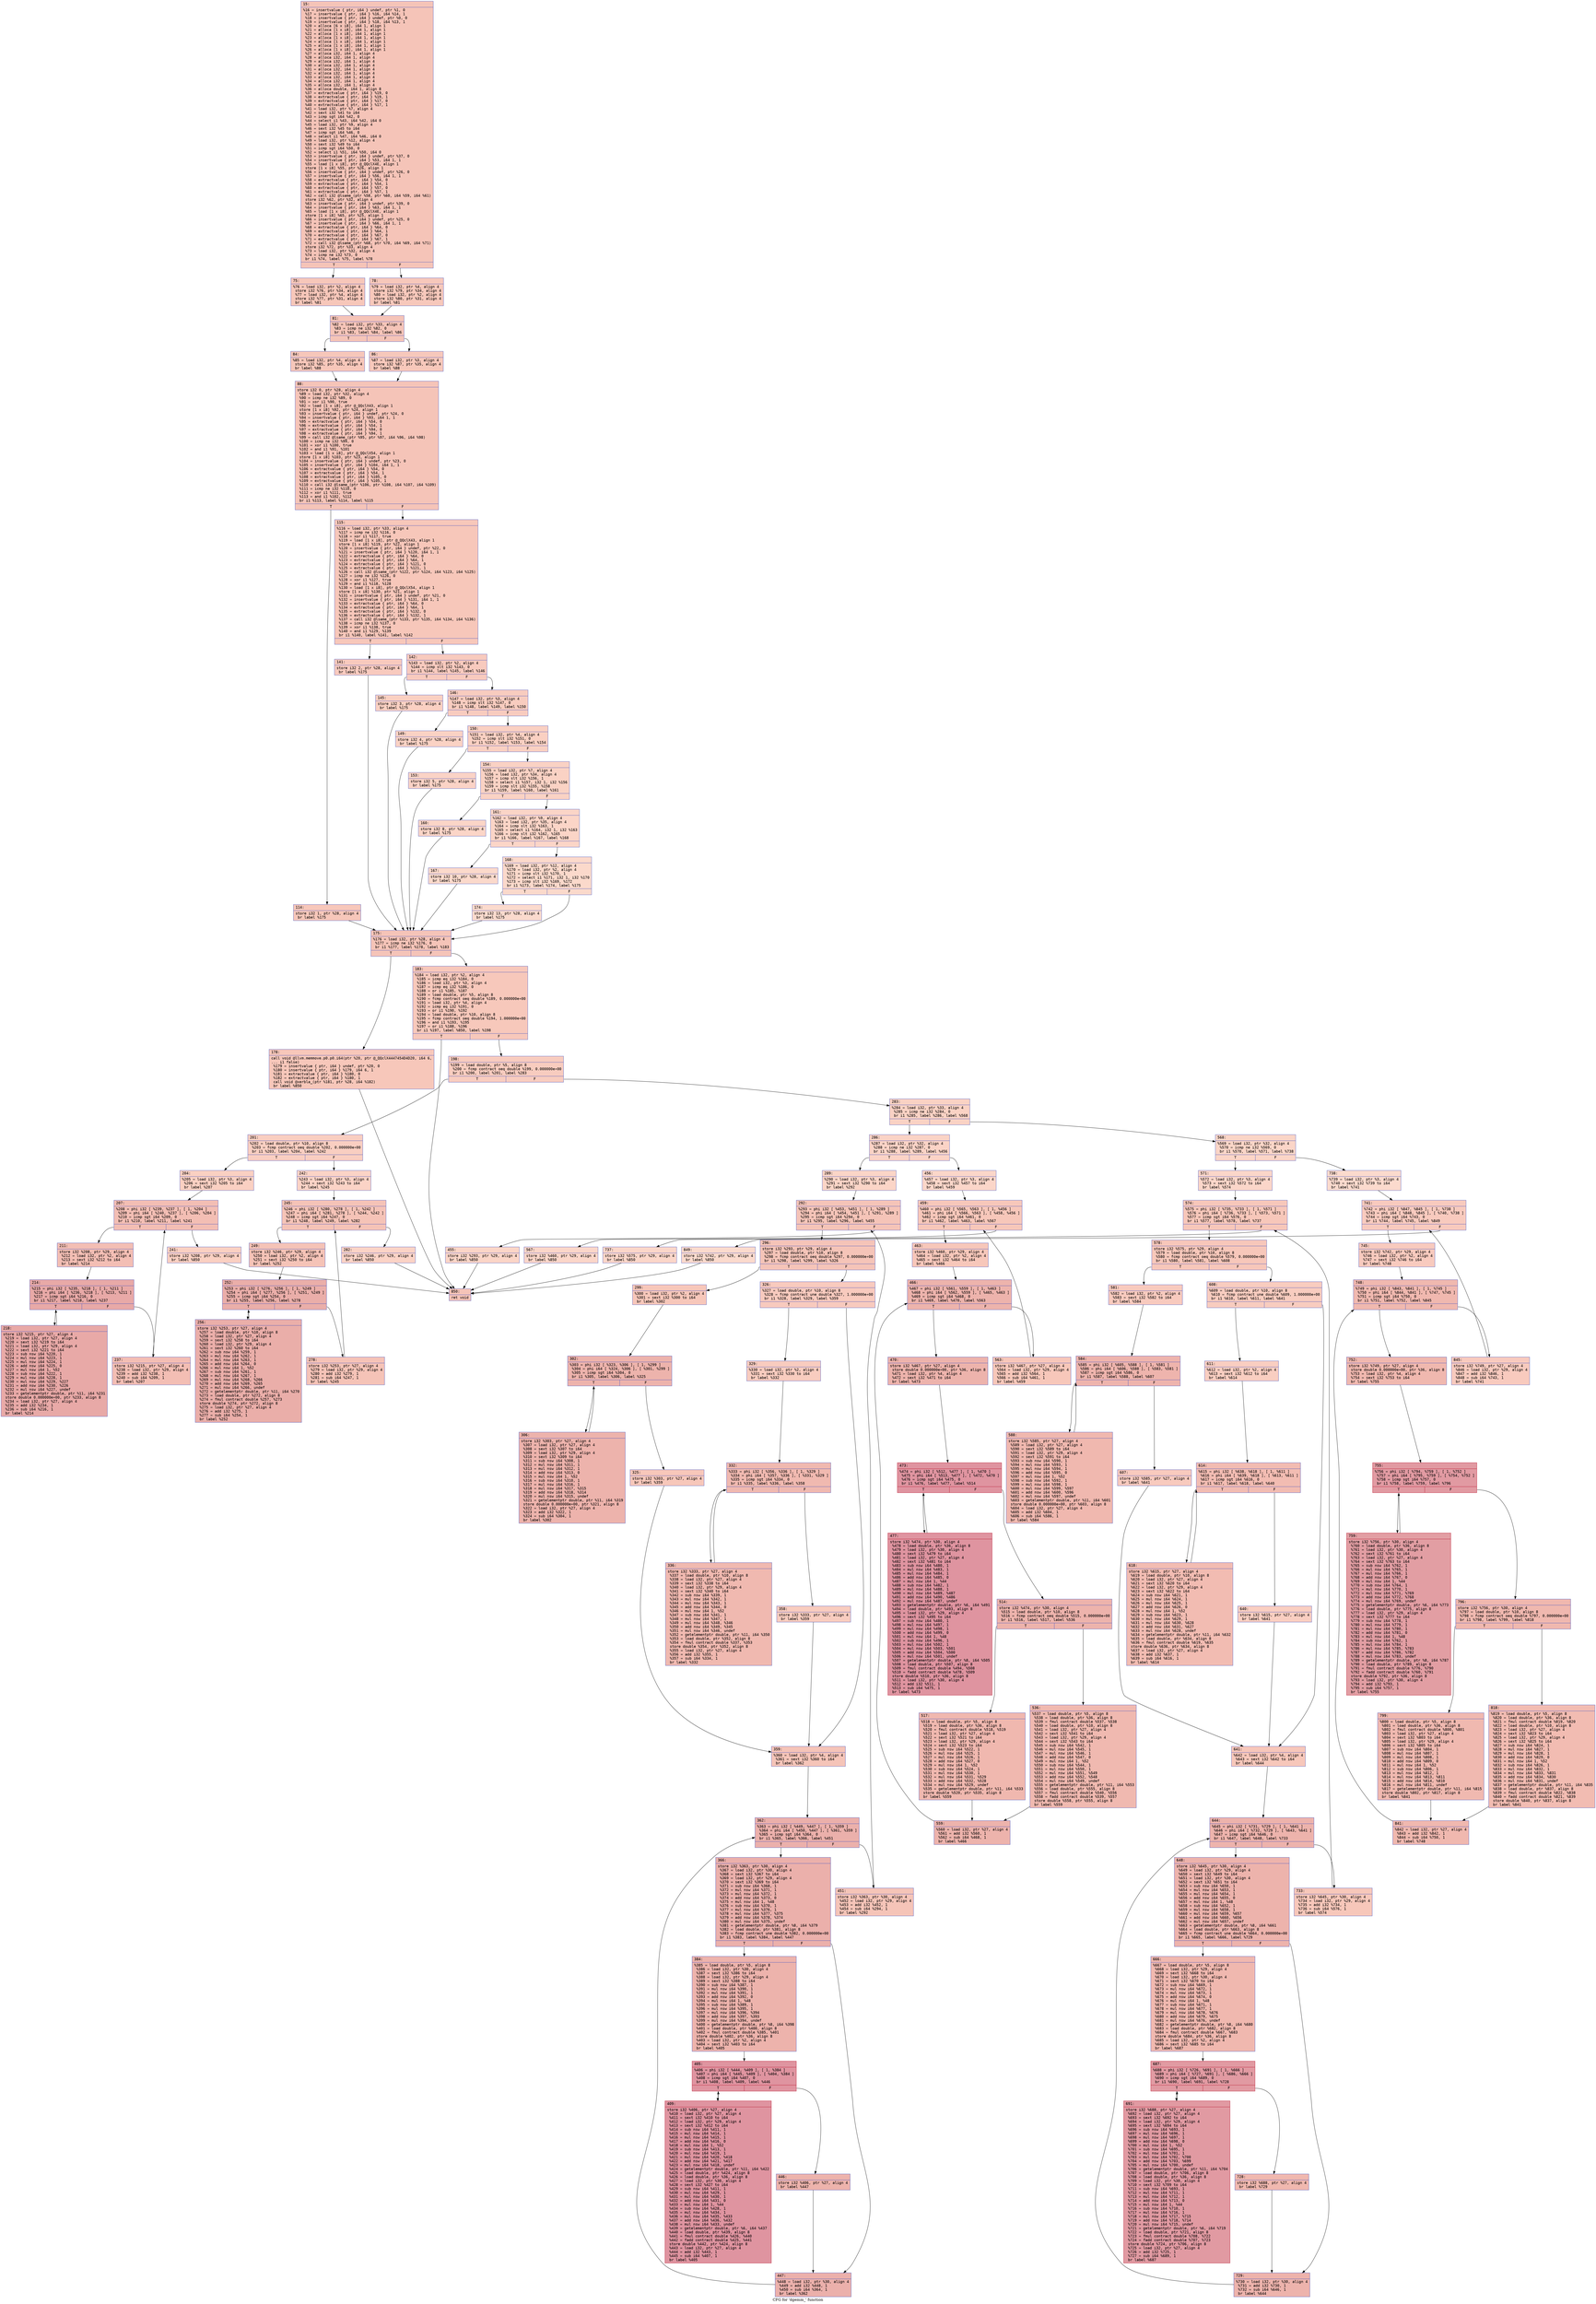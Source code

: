 digraph "CFG for 'dgemm_' function" {
	label="CFG for 'dgemm_' function";

	Node0x55ee10076a90 [shape=record,color="#3d50c3ff", style=filled, fillcolor="#e97a5f70" fontname="Courier",label="{15:\l|  %16 = insertvalue \{ ptr, i64 \} undef, ptr %1, 0\l  %17 = insertvalue \{ ptr, i64 \} %16, i64 %14, 1\l  %18 = insertvalue \{ ptr, i64 \} undef, ptr %0, 0\l  %19 = insertvalue \{ ptr, i64 \} %18, i64 %13, 1\l  %20 = alloca [6 x i8], i64 1, align 1\l  %21 = alloca [1 x i8], i64 1, align 1\l  %22 = alloca [1 x i8], i64 1, align 1\l  %23 = alloca [1 x i8], i64 1, align 1\l  %24 = alloca [1 x i8], i64 1, align 1\l  %25 = alloca [1 x i8], i64 1, align 1\l  %26 = alloca [1 x i8], i64 1, align 1\l  %27 = alloca i32, i64 1, align 4\l  %28 = alloca i32, i64 1, align 4\l  %29 = alloca i32, i64 1, align 4\l  %30 = alloca i32, i64 1, align 4\l  %31 = alloca i32, i64 1, align 4\l  %32 = alloca i32, i64 1, align 4\l  %33 = alloca i32, i64 1, align 4\l  %34 = alloca i32, i64 1, align 4\l  %35 = alloca i32, i64 1, align 4\l  %36 = alloca double, i64 1, align 8\l  %37 = extractvalue \{ ptr, i64 \} %19, 0\l  %38 = extractvalue \{ ptr, i64 \} %19, 1\l  %39 = extractvalue \{ ptr, i64 \} %17, 0\l  %40 = extractvalue \{ ptr, i64 \} %17, 1\l  %41 = load i32, ptr %7, align 4\l  %42 = sext i32 %41 to i64\l  %43 = icmp sgt i64 %42, 0\l  %44 = select i1 %43, i64 %42, i64 0\l  %45 = load i32, ptr %9, align 4\l  %46 = sext i32 %45 to i64\l  %47 = icmp sgt i64 %46, 0\l  %48 = select i1 %47, i64 %46, i64 0\l  %49 = load i32, ptr %12, align 4\l  %50 = sext i32 %49 to i64\l  %51 = icmp sgt i64 %50, 0\l  %52 = select i1 %51, i64 %50, i64 0\l  %53 = insertvalue \{ ptr, i64 \} undef, ptr %37, 0\l  %54 = insertvalue \{ ptr, i64 \} %53, i64 1, 1\l  %55 = load [1 x i8], ptr @_QQclX4E, align 1\l  store [1 x i8] %55, ptr %26, align 1\l  %56 = insertvalue \{ ptr, i64 \} undef, ptr %26, 0\l  %57 = insertvalue \{ ptr, i64 \} %56, i64 1, 1\l  %58 = extractvalue \{ ptr, i64 \} %54, 0\l  %59 = extractvalue \{ ptr, i64 \} %54, 1\l  %60 = extractvalue \{ ptr, i64 \} %57, 0\l  %61 = extractvalue \{ ptr, i64 \} %57, 1\l  %62 = call i32 @lsame_(ptr %58, ptr %60, i64 %59, i64 %61)\l  store i32 %62, ptr %32, align 4\l  %63 = insertvalue \{ ptr, i64 \} undef, ptr %39, 0\l  %64 = insertvalue \{ ptr, i64 \} %63, i64 1, 1\l  %65 = load [1 x i8], ptr @_QQclX4E, align 1\l  store [1 x i8] %65, ptr %25, align 1\l  %66 = insertvalue \{ ptr, i64 \} undef, ptr %25, 0\l  %67 = insertvalue \{ ptr, i64 \} %66, i64 1, 1\l  %68 = extractvalue \{ ptr, i64 \} %64, 0\l  %69 = extractvalue \{ ptr, i64 \} %64, 1\l  %70 = extractvalue \{ ptr, i64 \} %67, 0\l  %71 = extractvalue \{ ptr, i64 \} %67, 1\l  %72 = call i32 @lsame_(ptr %68, ptr %70, i64 %69, i64 %71)\l  store i32 %72, ptr %33, align 4\l  %73 = load i32, ptr %32, align 4\l  %74 = icmp ne i32 %73, 0\l  br i1 %74, label %75, label %78\l|{<s0>T|<s1>F}}"];
	Node0x55ee10076a90:s0 -> Node0x55ee10079710[tooltip="15 -> 75\nProbability 62.50%" ];
	Node0x55ee10076a90:s1 -> Node0x55ee10079760[tooltip="15 -> 78\nProbability 37.50%" ];
	Node0x55ee10079710 [shape=record,color="#3d50c3ff", style=filled, fillcolor="#ec7f6370" fontname="Courier",label="{75:\l|  %76 = load i32, ptr %2, align 4\l  store i32 %76, ptr %34, align 4\l  %77 = load i32, ptr %4, align 4\l  store i32 %77, ptr %31, align 4\l  br label %81\l}"];
	Node0x55ee10079710 -> Node0x55ee10079aa0[tooltip="75 -> 81\nProbability 100.00%" ];
	Node0x55ee10079760 [shape=record,color="#3d50c3ff", style=filled, fillcolor="#ed836670" fontname="Courier",label="{78:\l|  %79 = load i32, ptr %4, align 4\l  store i32 %79, ptr %34, align 4\l  %80 = load i32, ptr %2, align 4\l  store i32 %80, ptr %31, align 4\l  br label %81\l}"];
	Node0x55ee10079760 -> Node0x55ee10079aa0[tooltip="78 -> 81\nProbability 100.00%" ];
	Node0x55ee10079aa0 [shape=record,color="#3d50c3ff", style=filled, fillcolor="#e97a5f70" fontname="Courier",label="{81:\l|  %82 = load i32, ptr %33, align 4\l  %83 = icmp ne i32 %82, 0\l  br i1 %83, label %84, label %86\l|{<s0>T|<s1>F}}"];
	Node0x55ee10079aa0:s0 -> Node0x55ee10079f20[tooltip="81 -> 84\nProbability 62.50%" ];
	Node0x55ee10079aa0:s1 -> Node0x55ee10079f70[tooltip="81 -> 86\nProbability 37.50%" ];
	Node0x55ee10079f20 [shape=record,color="#3d50c3ff", style=filled, fillcolor="#ec7f6370" fontname="Courier",label="{84:\l|  %85 = load i32, ptr %4, align 4\l  store i32 %85, ptr %35, align 4\l  br label %88\l}"];
	Node0x55ee10079f20 -> Node0x55ee1007a190[tooltip="84 -> 88\nProbability 100.00%" ];
	Node0x55ee10079f70 [shape=record,color="#3d50c3ff", style=filled, fillcolor="#ed836670" fontname="Courier",label="{86:\l|  %87 = load i32, ptr %3, align 4\l  store i32 %87, ptr %35, align 4\l  br label %88\l}"];
	Node0x55ee10079f70 -> Node0x55ee1007a190[tooltip="86 -> 88\nProbability 100.00%" ];
	Node0x55ee1007a190 [shape=record,color="#3d50c3ff", style=filled, fillcolor="#e97a5f70" fontname="Courier",label="{88:\l|  store i32 0, ptr %28, align 4\l  %89 = load i32, ptr %32, align 4\l  %90 = icmp ne i32 %89, 0\l  %91 = xor i1 %90, true\l  %92 = load [1 x i8], ptr @_QQclX43, align 1\l  store [1 x i8] %92, ptr %24, align 1\l  %93 = insertvalue \{ ptr, i64 \} undef, ptr %24, 0\l  %94 = insertvalue \{ ptr, i64 \} %93, i64 1, 1\l  %95 = extractvalue \{ ptr, i64 \} %54, 0\l  %96 = extractvalue \{ ptr, i64 \} %54, 1\l  %97 = extractvalue \{ ptr, i64 \} %94, 0\l  %98 = extractvalue \{ ptr, i64 \} %94, 1\l  %99 = call i32 @lsame_(ptr %95, ptr %97, i64 %96, i64 %98)\l  %100 = icmp ne i32 %99, 0\l  %101 = xor i1 %100, true\l  %102 = and i1 %91, %101\l  %103 = load [1 x i8], ptr @_QQclX54, align 1\l  store [1 x i8] %103, ptr %23, align 1\l  %104 = insertvalue \{ ptr, i64 \} undef, ptr %23, 0\l  %105 = insertvalue \{ ptr, i64 \} %104, i64 1, 1\l  %106 = extractvalue \{ ptr, i64 \} %54, 0\l  %107 = extractvalue \{ ptr, i64 \} %54, 1\l  %108 = extractvalue \{ ptr, i64 \} %105, 0\l  %109 = extractvalue \{ ptr, i64 \} %105, 1\l  %110 = call i32 @lsame_(ptr %106, ptr %108, i64 %107, i64 %109)\l  %111 = icmp ne i32 %110, 0\l  %112 = xor i1 %111, true\l  %113 = and i1 %102, %112\l  br i1 %113, label %114, label %115\l|{<s0>T|<s1>F}}"];
	Node0x55ee1007a190:s0 -> Node0x55ee100851c0[tooltip="88 -> 114\nProbability 50.00%" ];
	Node0x55ee1007a190:s1 -> Node0x55ee10085210[tooltip="88 -> 115\nProbability 50.00%" ];
	Node0x55ee100851c0 [shape=record,color="#3d50c3ff", style=filled, fillcolor="#ec7f6370" fontname="Courier",label="{114:\l|  store i32 1, ptr %28, align 4\l  br label %175\l}"];
	Node0x55ee100851c0 -> Node0x55ee100853b0[tooltip="114 -> 175\nProbability 100.00%" ];
	Node0x55ee10085210 [shape=record,color="#3d50c3ff", style=filled, fillcolor="#ec7f6370" fontname="Courier",label="{115:\l|  %116 = load i32, ptr %33, align 4\l  %117 = icmp ne i32 %116, 0\l  %118 = xor i1 %117, true\l  %119 = load [1 x i8], ptr @_QQclX43, align 1\l  store [1 x i8] %119, ptr %22, align 1\l  %120 = insertvalue \{ ptr, i64 \} undef, ptr %22, 0\l  %121 = insertvalue \{ ptr, i64 \} %120, i64 1, 1\l  %122 = extractvalue \{ ptr, i64 \} %64, 0\l  %123 = extractvalue \{ ptr, i64 \} %64, 1\l  %124 = extractvalue \{ ptr, i64 \} %121, 0\l  %125 = extractvalue \{ ptr, i64 \} %121, 1\l  %126 = call i32 @lsame_(ptr %122, ptr %124, i64 %123, i64 %125)\l  %127 = icmp ne i32 %126, 0\l  %128 = xor i1 %127, true\l  %129 = and i1 %118, %128\l  %130 = load [1 x i8], ptr @_QQclX54, align 1\l  store [1 x i8] %130, ptr %21, align 1\l  %131 = insertvalue \{ ptr, i64 \} undef, ptr %21, 0\l  %132 = insertvalue \{ ptr, i64 \} %131, i64 1, 1\l  %133 = extractvalue \{ ptr, i64 \} %64, 0\l  %134 = extractvalue \{ ptr, i64 \} %64, 1\l  %135 = extractvalue \{ ptr, i64 \} %132, 0\l  %136 = extractvalue \{ ptr, i64 \} %132, 1\l  %137 = call i32 @lsame_(ptr %133, ptr %135, i64 %134, i64 %136)\l  %138 = icmp ne i32 %137, 0\l  %139 = xor i1 %138, true\l  %140 = and i1 %129, %139\l  br i1 %140, label %141, label %142\l|{<s0>T|<s1>F}}"];
	Node0x55ee10085210:s0 -> Node0x55ee10086590[tooltip="115 -> 141\nProbability 50.00%" ];
	Node0x55ee10085210:s1 -> Node0x55ee100865e0[tooltip="115 -> 142\nProbability 50.00%" ];
	Node0x55ee10086590 [shape=record,color="#3d50c3ff", style=filled, fillcolor="#ef886b70" fontname="Courier",label="{141:\l|  store i32 2, ptr %28, align 4\l  br label %175\l}"];
	Node0x55ee10086590 -> Node0x55ee100853b0[tooltip="141 -> 175\nProbability 100.00%" ];
	Node0x55ee100865e0 [shape=record,color="#3d50c3ff", style=filled, fillcolor="#ef886b70" fontname="Courier",label="{142:\l|  %143 = load i32, ptr %2, align 4\l  %144 = icmp slt i32 %143, 0\l  br i1 %144, label %145, label %146\l|{<s0>T|<s1>F}}"];
	Node0x55ee100865e0:s0 -> Node0x55ee10086900[tooltip="142 -> 145\nProbability 37.50%" ];
	Node0x55ee100865e0:s1 -> Node0x55ee10086950[tooltip="142 -> 146\nProbability 62.50%" ];
	Node0x55ee10086900 [shape=record,color="#3d50c3ff", style=filled, fillcolor="#f3947570" fontname="Courier",label="{145:\l|  store i32 3, ptr %28, align 4\l  br label %175\l}"];
	Node0x55ee10086900 -> Node0x55ee100853b0[tooltip="145 -> 175\nProbability 100.00%" ];
	Node0x55ee10086950 [shape=record,color="#3d50c3ff", style=filled, fillcolor="#f08b6e70" fontname="Courier",label="{146:\l|  %147 = load i32, ptr %3, align 4\l  %148 = icmp slt i32 %147, 0\l  br i1 %148, label %149, label %150\l|{<s0>T|<s1>F}}"];
	Node0x55ee10086950:s0 -> Node0x55ee10086c70[tooltip="146 -> 149\nProbability 37.50%" ];
	Node0x55ee10086950:s1 -> Node0x55ee10086cc0[tooltip="146 -> 150\nProbability 62.50%" ];
	Node0x55ee10086c70 [shape=record,color="#3d50c3ff", style=filled, fillcolor="#f4987a70" fontname="Courier",label="{149:\l|  store i32 4, ptr %28, align 4\l  br label %175\l}"];
	Node0x55ee10086c70 -> Node0x55ee100853b0[tooltip="149 -> 175\nProbability 100.00%" ];
	Node0x55ee10086cc0 [shape=record,color="#3d50c3ff", style=filled, fillcolor="#f3947570" fontname="Courier",label="{150:\l|  %151 = load i32, ptr %4, align 4\l  %152 = icmp slt i32 %151, 0\l  br i1 %152, label %153, label %154\l|{<s0>T|<s1>F}}"];
	Node0x55ee10086cc0:s0 -> Node0x55ee10086fe0[tooltip="150 -> 153\nProbability 37.50%" ];
	Node0x55ee10086cc0:s1 -> Node0x55ee10087030[tooltip="150 -> 154\nProbability 62.50%" ];
	Node0x55ee10086fe0 [shape=record,color="#3d50c3ff", style=filled, fillcolor="#f59c7d70" fontname="Courier",label="{153:\l|  store i32 5, ptr %28, align 4\l  br label %175\l}"];
	Node0x55ee10086fe0 -> Node0x55ee100853b0[tooltip="153 -> 175\nProbability 100.00%" ];
	Node0x55ee10087030 [shape=record,color="#3d50c3ff", style=filled, fillcolor="#f4987a70" fontname="Courier",label="{154:\l|  %155 = load i32, ptr %7, align 4\l  %156 = load i32, ptr %34, align 4\l  %157 = icmp slt i32 %156, 1\l  %158 = select i1 %157, i32 1, i32 %156\l  %159 = icmp slt i32 %155, %158\l  br i1 %159, label %160, label %161\l|{<s0>T|<s1>F}}"];
	Node0x55ee10087030:s0 -> Node0x55ee10087510[tooltip="154 -> 160\nProbability 50.00%" ];
	Node0x55ee10087030:s1 -> Node0x55ee10087560[tooltip="154 -> 161\nProbability 50.00%" ];
	Node0x55ee10087510 [shape=record,color="#3d50c3ff", style=filled, fillcolor="#f5a08170" fontname="Courier",label="{160:\l|  store i32 8, ptr %28, align 4\l  br label %175\l}"];
	Node0x55ee10087510 -> Node0x55ee100853b0[tooltip="160 -> 175\nProbability 100.00%" ];
	Node0x55ee10087560 [shape=record,color="#3d50c3ff", style=filled, fillcolor="#f5a08170" fontname="Courier",label="{161:\l|  %162 = load i32, ptr %9, align 4\l  %163 = load i32, ptr %35, align 4\l  %164 = icmp slt i32 %163, 1\l  %165 = select i1 %164, i32 1, i32 %163\l  %166 = icmp slt i32 %162, %165\l  br i1 %166, label %167, label %168\l|{<s0>T|<s1>F}}"];
	Node0x55ee10087560:s0 -> Node0x55ee10087a40[tooltip="161 -> 167\nProbability 50.00%" ];
	Node0x55ee10087560:s1 -> Node0x55ee10087a90[tooltip="161 -> 168\nProbability 50.00%" ];
	Node0x55ee10087a40 [shape=record,color="#3d50c3ff", style=filled, fillcolor="#f7a88970" fontname="Courier",label="{167:\l|  store i32 10, ptr %28, align 4\l  br label %175\l}"];
	Node0x55ee10087a40 -> Node0x55ee100853b0[tooltip="167 -> 175\nProbability 100.00%" ];
	Node0x55ee10087a90 [shape=record,color="#3d50c3ff", style=filled, fillcolor="#f7a88970" fontname="Courier",label="{168:\l|  %169 = load i32, ptr %12, align 4\l  %170 = load i32, ptr %2, align 4\l  %171 = icmp slt i32 %170, 1\l  %172 = select i1 %171, i32 1, i32 %170\l  %173 = icmp slt i32 %169, %172\l  br i1 %173, label %174, label %175\l|{<s0>T|<s1>F}}"];
	Node0x55ee10087a90:s0 -> Node0x55ee10087f70[tooltip="168 -> 174\nProbability 50.00%" ];
	Node0x55ee10087a90:s1 -> Node0x55ee100853b0[tooltip="168 -> 175\nProbability 50.00%" ];
	Node0x55ee10087f70 [shape=record,color="#3d50c3ff", style=filled, fillcolor="#f7ac8e70" fontname="Courier",label="{174:\l|  store i32 13, ptr %28, align 4\l  br label %175\l}"];
	Node0x55ee10087f70 -> Node0x55ee100853b0[tooltip="174 -> 175\nProbability 100.00%" ];
	Node0x55ee100853b0 [shape=record,color="#3d50c3ff", style=filled, fillcolor="#e97a5f70" fontname="Courier",label="{175:\l|  %176 = load i32, ptr %28, align 4\l  %177 = icmp ne i32 %176, 0\l  br i1 %177, label %178, label %183\l|{<s0>T|<s1>F}}"];
	Node0x55ee100853b0:s0 -> Node0x55ee10088290[tooltip="175 -> 178\nProbability 62.50%" ];
	Node0x55ee100853b0:s1 -> Node0x55ee100882e0[tooltip="175 -> 183\nProbability 37.50%" ];
	Node0x55ee10088290 [shape=record,color="#3d50c3ff", style=filled, fillcolor="#ec7f6370" fontname="Courier",label="{178:\l|  call void @llvm.memmove.p0.p0.i64(ptr %20, ptr @_QQclX4447454D4D20, i64 6,\l... i1 false)\l  %179 = insertvalue \{ ptr, i64 \} undef, ptr %20, 0\l  %180 = insertvalue \{ ptr, i64 \} %179, i64 6, 1\l  %181 = extractvalue \{ ptr, i64 \} %180, 0\l  %182 = extractvalue \{ ptr, i64 \} %180, 1\l  call void @xerbla_(ptr %181, ptr %28, i64 %182)\l  br label %850\l}"];
	Node0x55ee10088290 -> Node0x55ee100888e0[tooltip="178 -> 850\nProbability 100.00%" ];
	Node0x55ee100882e0 [shape=record,color="#3d50c3ff", style=filled, fillcolor="#ed836670" fontname="Courier",label="{183:\l|  %184 = load i32, ptr %2, align 4\l  %185 = icmp eq i32 %184, 0\l  %186 = load i32, ptr %3, align 4\l  %187 = icmp eq i32 %186, 0\l  %188 = or i1 %185, %187\l  %189 = load double, ptr %5, align 8\l  %190 = fcmp contract oeq double %189, 0.000000e+00\l  %191 = load i32, ptr %4, align 4\l  %192 = icmp eq i32 %191, 0\l  %193 = or i1 %190, %192\l  %194 = load double, ptr %10, align 8\l  %195 = fcmp contract oeq double %194, 1.000000e+00\l  %196 = and i1 %193, %195\l  %197 = or i1 %188, %196\l  br i1 %197, label %850, label %198\l|{<s0>T|<s1>F}}"];
	Node0x55ee100882e0:s0 -> Node0x55ee100888e0[tooltip="183 -> 850\nProbability 50.00%" ];
	Node0x55ee100882e0:s1 -> Node0x55ee100840a0[tooltip="183 -> 198\nProbability 50.00%" ];
	Node0x55ee100840a0 [shape=record,color="#3d50c3ff", style=filled, fillcolor="#f08b6e70" fontname="Courier",label="{198:\l|  %199 = load double, ptr %5, align 8\l  %200 = fcmp contract oeq double %199, 0.000000e+00\l  br i1 %200, label %201, label %283\l|{<s0>T|<s1>F}}"];
	Node0x55ee100840a0:s0 -> Node0x55ee100842b0[tooltip="198 -> 201\nProbability 62.50%" ];
	Node0x55ee100840a0:s1 -> Node0x55ee10084300[tooltip="198 -> 283\nProbability 37.50%" ];
	Node0x55ee100842b0 [shape=record,color="#3d50c3ff", style=filled, fillcolor="#f2907270" fontname="Courier",label="{201:\l|  %202 = load double, ptr %10, align 8\l  %203 = fcmp contract oeq double %202, 0.000000e+00\l  br i1 %203, label %204, label %242\l|{<s0>T|<s1>F}}"];
	Node0x55ee100842b0:s0 -> Node0x55ee10084510[tooltip="201 -> 204\nProbability 62.50%" ];
	Node0x55ee100842b0:s1 -> Node0x55ee10084560[tooltip="201 -> 242\nProbability 37.50%" ];
	Node0x55ee10084510 [shape=record,color="#3d50c3ff", style=filled, fillcolor="#f3947570" fontname="Courier",label="{204:\l|  %205 = load i32, ptr %3, align 4\l  %206 = sext i32 %205 to i64\l  br label %207\l}"];
	Node0x55ee10084510 -> Node0x55ee10084750[tooltip="204 -> 207\nProbability 100.00%" ];
	Node0x55ee10084750 [shape=record,color="#3d50c3ff", style=filled, fillcolor="#e36c5570" fontname="Courier",label="{207:\l|  %208 = phi i32 [ %239, %237 ], [ 1, %204 ]\l  %209 = phi i64 [ %240, %237 ], [ %206, %204 ]\l  %210 = icmp sgt i64 %209, 0\l  br i1 %210, label %211, label %241\l|{<s0>T|<s1>F}}"];
	Node0x55ee10084750:s0 -> Node0x55ee10084a70[tooltip="207 -> 211\nProbability 96.88%" ];
	Node0x55ee10084750:s1 -> Node0x55ee10084ac0[tooltip="207 -> 241\nProbability 3.12%" ];
	Node0x55ee10084a70 [shape=record,color="#3d50c3ff", style=filled, fillcolor="#e36c5570" fontname="Courier",label="{211:\l|  store i32 %208, ptr %29, align 4\l  %212 = load i32, ptr %2, align 4\l  %213 = sext i32 %212 to i64\l  br label %214\l}"];
	Node0x55ee10084a70 -> Node0x55ee1008adf0[tooltip="211 -> 214\nProbability 100.00%" ];
	Node0x55ee1008adf0 [shape=record,color="#3d50c3ff", style=filled, fillcolor="#ca3b3770" fontname="Courier",label="{214:\l|  %215 = phi i32 [ %235, %218 ], [ 1, %211 ]\l  %216 = phi i64 [ %236, %218 ], [ %213, %211 ]\l  %217 = icmp sgt i64 %216, 0\l  br i1 %217, label %218, label %237\l|{<s0>T|<s1>F}}"];
	Node0x55ee1008adf0:s0 -> Node0x55ee1008aeb0[tooltip="214 -> 218\nProbability 96.88%" ];
	Node0x55ee1008adf0:s1 -> Node0x55ee10084810[tooltip="214 -> 237\nProbability 3.12%" ];
	Node0x55ee1008aeb0 [shape=record,color="#3d50c3ff", style=filled, fillcolor="#ca3b3770" fontname="Courier",label="{218:\l|  store i32 %215, ptr %27, align 4\l  %219 = load i32, ptr %27, align 4\l  %220 = sext i32 %219 to i64\l  %221 = load i32, ptr %29, align 4\l  %222 = sext i32 %221 to i64\l  %223 = sub nsw i64 %220, 1\l  %224 = mul nsw i64 %223, 1\l  %225 = mul nsw i64 %224, 1\l  %226 = add nsw i64 %225, 0\l  %227 = mul nsw i64 1, %52\l  %228 = sub nsw i64 %222, 1\l  %229 = mul nsw i64 %228, 1\l  %230 = mul nsw i64 %229, %227\l  %231 = add nsw i64 %230, %226\l  %232 = mul nsw i64 %227, undef\l  %233 = getelementptr double, ptr %11, i64 %231\l  store double 0.000000e+00, ptr %233, align 8\l  %234 = load i32, ptr %27, align 4\l  %235 = add i32 %234, 1\l  %236 = sub i64 %216, 1\l  br label %214\l}"];
	Node0x55ee1008aeb0 -> Node0x55ee1008adf0[tooltip="218 -> 214\nProbability 100.00%" ];
	Node0x55ee10084810 [shape=record,color="#3d50c3ff", style=filled, fillcolor="#e36c5570" fontname="Courier",label="{237:\l|  store i32 %215, ptr %27, align 4\l  %238 = load i32, ptr %29, align 4\l  %239 = add i32 %238, 1\l  %240 = sub i64 %209, 1\l  br label %207\l}"];
	Node0x55ee10084810 -> Node0x55ee10084750[tooltip="237 -> 207\nProbability 100.00%" ];
	Node0x55ee10084ac0 [shape=record,color="#3d50c3ff", style=filled, fillcolor="#f3947570" fontname="Courier",label="{241:\l|  store i32 %208, ptr %29, align 4\l  br label %850\l}"];
	Node0x55ee10084ac0 -> Node0x55ee100888e0[tooltip="241 -> 850\nProbability 100.00%" ];
	Node0x55ee10084560 [shape=record,color="#3d50c3ff", style=filled, fillcolor="#f59c7d70" fontname="Courier",label="{242:\l|  %243 = load i32, ptr %3, align 4\l  %244 = sext i32 %243 to i64\l  br label %245\l}"];
	Node0x55ee10084560 -> Node0x55ee1008c1e0[tooltip="242 -> 245\nProbability 100.00%" ];
	Node0x55ee1008c1e0 [shape=record,color="#3d50c3ff", style=filled, fillcolor="#e8765c70" fontname="Courier",label="{245:\l|  %246 = phi i32 [ %280, %278 ], [ 1, %242 ]\l  %247 = phi i64 [ %281, %278 ], [ %244, %242 ]\l  %248 = icmp sgt i64 %247, 0\l  br i1 %248, label %249, label %282\l|{<s0>T|<s1>F}}"];
	Node0x55ee1008c1e0:s0 -> Node0x55ee1008c500[tooltip="245 -> 249\nProbability 96.88%" ];
	Node0x55ee1008c1e0:s1 -> Node0x55ee1008c550[tooltip="245 -> 282\nProbability 3.12%" ];
	Node0x55ee1008c500 [shape=record,color="#3d50c3ff", style=filled, fillcolor="#e8765c70" fontname="Courier",label="{249:\l|  store i32 %246, ptr %29, align 4\l  %250 = load i32, ptr %2, align 4\l  %251 = sext i32 %250 to i64\l  br label %252\l}"];
	Node0x55ee1008c500 -> Node0x55ee1008c7e0[tooltip="249 -> 252\nProbability 100.00%" ];
	Node0x55ee1008c7e0 [shape=record,color="#3d50c3ff", style=filled, fillcolor="#d0473d70" fontname="Courier",label="{252:\l|  %253 = phi i32 [ %276, %256 ], [ 1, %249 ]\l  %254 = phi i64 [ %277, %256 ], [ %251, %249 ]\l  %255 = icmp sgt i64 %254, 0\l  br i1 %255, label %256, label %278\l|{<s0>T|<s1>F}}"];
	Node0x55ee1008c7e0:s0 -> Node0x55ee1008c8a0[tooltip="252 -> 256\nProbability 96.88%" ];
	Node0x55ee1008c7e0:s1 -> Node0x55ee1008c2a0[tooltip="252 -> 278\nProbability 3.12%" ];
	Node0x55ee1008c8a0 [shape=record,color="#3d50c3ff", style=filled, fillcolor="#d0473d70" fontname="Courier",label="{256:\l|  store i32 %253, ptr %27, align 4\l  %257 = load double, ptr %10, align 8\l  %258 = load i32, ptr %27, align 4\l  %259 = sext i32 %258 to i64\l  %260 = load i32, ptr %29, align 4\l  %261 = sext i32 %260 to i64\l  %262 = sub nsw i64 %259, 1\l  %263 = mul nsw i64 %262, 1\l  %264 = mul nsw i64 %263, 1\l  %265 = add nsw i64 %264, 0\l  %266 = mul nsw i64 1, %52\l  %267 = sub nsw i64 %261, 1\l  %268 = mul nsw i64 %267, 1\l  %269 = mul nsw i64 %268, %266\l  %270 = add nsw i64 %269, %265\l  %271 = mul nsw i64 %266, undef\l  %272 = getelementptr double, ptr %11, i64 %270\l  %273 = load double, ptr %272, align 8\l  %274 = fmul contract double %257, %273\l  store double %274, ptr %272, align 8\l  %275 = load i32, ptr %27, align 4\l  %276 = add i32 %275, 1\l  %277 = sub i64 %254, 1\l  br label %252\l}"];
	Node0x55ee1008c8a0 -> Node0x55ee1008c7e0[tooltip="256 -> 252\nProbability 100.00%" ];
	Node0x55ee1008c2a0 [shape=record,color="#3d50c3ff", style=filled, fillcolor="#e8765c70" fontname="Courier",label="{278:\l|  store i32 %253, ptr %27, align 4\l  %279 = load i32, ptr %29, align 4\l  %280 = add i32 %279, 1\l  %281 = sub i64 %247, 1\l  br label %245\l}"];
	Node0x55ee1008c2a0 -> Node0x55ee1008c1e0[tooltip="278 -> 245\nProbability 100.00%" ];
	Node0x55ee1008c550 [shape=record,color="#3d50c3ff", style=filled, fillcolor="#f59c7d70" fontname="Courier",label="{282:\l|  store i32 %246, ptr %29, align 4\l  br label %850\l}"];
	Node0x55ee1008c550 -> Node0x55ee100888e0[tooltip="282 -> 850\nProbability 100.00%" ];
	Node0x55ee10084300 [shape=record,color="#3d50c3ff", style=filled, fillcolor="#f4987a70" fontname="Courier",label="{283:\l|  %284 = load i32, ptr %33, align 4\l  %285 = icmp ne i32 %284, 0\l  br i1 %285, label %286, label %568\l|{<s0>T|<s1>F}}"];
	Node0x55ee10084300:s0 -> Node0x55ee1008dd80[tooltip="283 -> 286\nProbability 62.50%" ];
	Node0x55ee10084300:s1 -> Node0x55ee1008ddd0[tooltip="283 -> 568\nProbability 37.50%" ];
	Node0x55ee1008dd80 [shape=record,color="#3d50c3ff", style=filled, fillcolor="#f59c7d70" fontname="Courier",label="{286:\l|  %287 = load i32, ptr %32, align 4\l  %288 = icmp ne i32 %287, 0\l  br i1 %288, label %289, label %456\l|{<s0>T|<s1>F}}"];
	Node0x55ee1008dd80:s0 -> Node0x55ee1008dfe0[tooltip="286 -> 289\nProbability 62.50%" ];
	Node0x55ee1008dd80:s1 -> Node0x55ee1008e030[tooltip="286 -> 456\nProbability 37.50%" ];
	Node0x55ee1008dfe0 [shape=record,color="#3d50c3ff", style=filled, fillcolor="#f5a08170" fontname="Courier",label="{289:\l|  %290 = load i32, ptr %3, align 4\l  %291 = sext i32 %290 to i64\l  br label %292\l}"];
	Node0x55ee1008dfe0 -> Node0x55ee1008e220[tooltip="289 -> 292\nProbability 100.00%" ];
	Node0x55ee1008e220 [shape=record,color="#3d50c3ff", style=filled, fillcolor="#e97a5f70" fontname="Courier",label="{292:\l|  %293 = phi i32 [ %453, %451 ], [ 1, %289 ]\l  %294 = phi i64 [ %454, %451 ], [ %291, %289 ]\l  %295 = icmp sgt i64 %294, 0\l  br i1 %295, label %296, label %455\l|{<s0>T|<s1>F}}"];
	Node0x55ee1008e220:s0 -> Node0x55ee1008e540[tooltip="292 -> 296\nProbability 96.88%" ];
	Node0x55ee1008e220:s1 -> Node0x55ee1008e590[tooltip="292 -> 455\nProbability 3.12%" ];
	Node0x55ee1008e540 [shape=record,color="#3d50c3ff", style=filled, fillcolor="#e97a5f70" fontname="Courier",label="{296:\l|  store i32 %293, ptr %29, align 4\l  %297 = load double, ptr %10, align 8\l  %298 = fcmp contract oeq double %297, 0.000000e+00\l  br i1 %298, label %299, label %326\l|{<s0>T|<s1>F}}"];
	Node0x55ee1008e540:s0 -> Node0x55ee1008e840[tooltip="296 -> 299\nProbability 62.50%" ];
	Node0x55ee1008e540:s1 -> Node0x55ee1008e890[tooltip="296 -> 326\nProbability 37.50%" ];
	Node0x55ee1008e840 [shape=record,color="#3d50c3ff", style=filled, fillcolor="#ec7f6370" fontname="Courier",label="{299:\l|  %300 = load i32, ptr %2, align 4\l  %301 = sext i32 %300 to i64\l  br label %302\l}"];
	Node0x55ee1008e840 -> Node0x55ee1008ea80[tooltip="299 -> 302\nProbability 100.00%" ];
	Node0x55ee1008ea80 [shape=record,color="#3d50c3ff", style=filled, fillcolor="#d6524470" fontname="Courier",label="{302:\l|  %303 = phi i32 [ %323, %306 ], [ 1, %299 ]\l  %304 = phi i64 [ %324, %306 ], [ %301, %299 ]\l  %305 = icmp sgt i64 %304, 0\l  br i1 %305, label %306, label %325\l|{<s0>T|<s1>F}}"];
	Node0x55ee1008ea80:s0 -> Node0x55ee1008eb40[tooltip="302 -> 306\nProbability 96.88%" ];
	Node0x55ee1008ea80:s1 -> Node0x55ee1008eda0[tooltip="302 -> 325\nProbability 3.12%" ];
	Node0x55ee1008eb40 [shape=record,color="#3d50c3ff", style=filled, fillcolor="#d6524470" fontname="Courier",label="{306:\l|  store i32 %303, ptr %27, align 4\l  %307 = load i32, ptr %27, align 4\l  %308 = sext i32 %307 to i64\l  %309 = load i32, ptr %29, align 4\l  %310 = sext i32 %309 to i64\l  %311 = sub nsw i64 %308, 1\l  %312 = mul nsw i64 %311, 1\l  %313 = mul nsw i64 %312, 1\l  %314 = add nsw i64 %313, 0\l  %315 = mul nsw i64 1, %52\l  %316 = sub nsw i64 %310, 1\l  %317 = mul nsw i64 %316, 1\l  %318 = mul nsw i64 %317, %315\l  %319 = add nsw i64 %318, %314\l  %320 = mul nsw i64 %315, undef\l  %321 = getelementptr double, ptr %11, i64 %319\l  store double 0.000000e+00, ptr %321, align 8\l  %322 = load i32, ptr %27, align 4\l  %323 = add i32 %322, 1\l  %324 = sub i64 %304, 1\l  br label %302\l}"];
	Node0x55ee1008eb40 -> Node0x55ee1008ea80[tooltip="306 -> 302\nProbability 100.00%" ];
	Node0x55ee1008eda0 [shape=record,color="#3d50c3ff", style=filled, fillcolor="#ec7f6370" fontname="Courier",label="{325:\l|  store i32 %303, ptr %27, align 4\l  br label %359\l}"];
	Node0x55ee1008eda0 -> Node0x55ee1008fab0[tooltip="325 -> 359\nProbability 100.00%" ];
	Node0x55ee1008e890 [shape=record,color="#3d50c3ff", style=filled, fillcolor="#ef886b70" fontname="Courier",label="{326:\l|  %327 = load double, ptr %10, align 8\l  %328 = fcmp contract une double %327, 1.000000e+00\l  br i1 %328, label %329, label %359\l|{<s0>T|<s1>F}}"];
	Node0x55ee1008e890:s0 -> Node0x55ee1008fc80[tooltip="326 -> 329\nProbability 62.50%" ];
	Node0x55ee1008e890:s1 -> Node0x55ee1008fab0[tooltip="326 -> 359\nProbability 37.50%" ];
	Node0x55ee1008fc80 [shape=record,color="#3d50c3ff", style=filled, fillcolor="#f08b6e70" fontname="Courier",label="{329:\l|  %330 = load i32, ptr %2, align 4\l  %331 = sext i32 %330 to i64\l  br label %332\l}"];
	Node0x55ee1008fc80 -> Node0x55ee1008fe70[tooltip="329 -> 332\nProbability 100.00%" ];
	Node0x55ee1008fe70 [shape=record,color="#3d50c3ff", style=filled, fillcolor="#de614d70" fontname="Courier",label="{332:\l|  %333 = phi i32 [ %356, %336 ], [ 1, %329 ]\l  %334 = phi i64 [ %357, %336 ], [ %331, %329 ]\l  %335 = icmp sgt i64 %334, 0\l  br i1 %335, label %336, label %358\l|{<s0>T|<s1>F}}"];
	Node0x55ee1008fe70:s0 -> Node0x55ee1008ff30[tooltip="332 -> 336\nProbability 96.88%" ];
	Node0x55ee1008fe70:s1 -> Node0x55ee10090190[tooltip="332 -> 358\nProbability 3.12%" ];
	Node0x55ee1008ff30 [shape=record,color="#3d50c3ff", style=filled, fillcolor="#de614d70" fontname="Courier",label="{336:\l|  store i32 %333, ptr %27, align 4\l  %337 = load double, ptr %10, align 8\l  %338 = load i32, ptr %27, align 4\l  %339 = sext i32 %338 to i64\l  %340 = load i32, ptr %29, align 4\l  %341 = sext i32 %340 to i64\l  %342 = sub nsw i64 %339, 1\l  %343 = mul nsw i64 %342, 1\l  %344 = mul nsw i64 %343, 1\l  %345 = add nsw i64 %344, 0\l  %346 = mul nsw i64 1, %52\l  %347 = sub nsw i64 %341, 1\l  %348 = mul nsw i64 %347, 1\l  %349 = mul nsw i64 %348, %346\l  %350 = add nsw i64 %349, %345\l  %351 = mul nsw i64 %346, undef\l  %352 = getelementptr double, ptr %11, i64 %350\l  %353 = load double, ptr %352, align 8\l  %354 = fmul contract double %337, %353\l  store double %354, ptr %352, align 8\l  %355 = load i32, ptr %27, align 4\l  %356 = add i32 %355, 1\l  %357 = sub i64 %334, 1\l  br label %332\l}"];
	Node0x55ee1008ff30 -> Node0x55ee1008fe70[tooltip="336 -> 332\nProbability 100.00%" ];
	Node0x55ee10090190 [shape=record,color="#3d50c3ff", style=filled, fillcolor="#f08b6e70" fontname="Courier",label="{358:\l|  store i32 %333, ptr %27, align 4\l  br label %359\l}"];
	Node0x55ee10090190 -> Node0x55ee1008fab0[tooltip="358 -> 359\nProbability 100.00%" ];
	Node0x55ee1008fab0 [shape=record,color="#3d50c3ff", style=filled, fillcolor="#e97a5f70" fontname="Courier",label="{359:\l|  %360 = load i32, ptr %4, align 4\l  %361 = sext i32 %360 to i64\l  br label %362\l}"];
	Node0x55ee1008fab0 -> Node0x55ee10091190[tooltip="359 -> 362\nProbability 100.00%" ];
	Node0x55ee10091190 [shape=record,color="#3d50c3ff", style=filled, fillcolor="#d24b4070" fontname="Courier",label="{362:\l|  %363 = phi i32 [ %449, %447 ], [ 1, %359 ]\l  %364 = phi i64 [ %450, %447 ], [ %361, %359 ]\l  %365 = icmp sgt i64 %364, 0\l  br i1 %365, label %366, label %451\l|{<s0>T|<s1>F}}"];
	Node0x55ee10091190:s0 -> Node0x55ee100914b0[tooltip="362 -> 366\nProbability 96.88%" ];
	Node0x55ee10091190:s1 -> Node0x55ee1008e2e0[tooltip="362 -> 451\nProbability 3.12%" ];
	Node0x55ee100914b0 [shape=record,color="#3d50c3ff", style=filled, fillcolor="#d24b4070" fontname="Courier",label="{366:\l|  store i32 %363, ptr %30, align 4\l  %367 = load i32, ptr %30, align 4\l  %368 = sext i32 %367 to i64\l  %369 = load i32, ptr %29, align 4\l  %370 = sext i32 %369 to i64\l  %371 = sub nsw i64 %368, 1\l  %372 = mul nsw i64 %371, 1\l  %373 = mul nsw i64 %372, 1\l  %374 = add nsw i64 %373, 0\l  %375 = mul nsw i64 1, %48\l  %376 = sub nsw i64 %370, 1\l  %377 = mul nsw i64 %376, 1\l  %378 = mul nsw i64 %377, %375\l  %379 = add nsw i64 %378, %374\l  %380 = mul nsw i64 %375, undef\l  %381 = getelementptr double, ptr %8, i64 %379\l  %382 = load double, ptr %381, align 8\l  %383 = fcmp contract une double %382, 0.000000e+00\l  br i1 %383, label %384, label %447\l|{<s0>T|<s1>F}}"];
	Node0x55ee100914b0:s0 -> Node0x55ee10088de0[tooltip="366 -> 384\nProbability 62.50%" ];
	Node0x55ee100914b0:s1 -> Node0x55ee10091250[tooltip="366 -> 447\nProbability 37.50%" ];
	Node0x55ee10088de0 [shape=record,color="#3d50c3ff", style=filled, fillcolor="#d6524470" fontname="Courier",label="{384:\l|  %385 = load double, ptr %5, align 8\l  %386 = load i32, ptr %30, align 4\l  %387 = sext i32 %386 to i64\l  %388 = load i32, ptr %29, align 4\l  %389 = sext i32 %388 to i64\l  %390 = sub nsw i64 %387, 1\l  %391 = mul nsw i64 %390, 1\l  %392 = mul nsw i64 %391, 1\l  %393 = add nsw i64 %392, 0\l  %394 = mul nsw i64 1, %48\l  %395 = sub nsw i64 %389, 1\l  %396 = mul nsw i64 %395, 1\l  %397 = mul nsw i64 %396, %394\l  %398 = add nsw i64 %397, %393\l  %399 = mul nsw i64 %394, undef\l  %400 = getelementptr double, ptr %8, i64 %398\l  %401 = load double, ptr %400, align 8\l  %402 = fmul contract double %385, %401\l  store double %402, ptr %36, align 8\l  %403 = load i32, ptr %2, align 4\l  %404 = sext i32 %403 to i64\l  br label %405\l}"];
	Node0x55ee10088de0 -> Node0x55ee10089a20[tooltip="384 -> 405\nProbability 100.00%" ];
	Node0x55ee10089a20 [shape=record,color="#b70d28ff", style=filled, fillcolor="#b70d2870" fontname="Courier",label="{405:\l|  %406 = phi i32 [ %444, %409 ], [ 1, %384 ]\l  %407 = phi i64 [ %445, %409 ], [ %404, %384 ]\l  %408 = icmp sgt i64 %407, 0\l  br i1 %408, label %409, label %446\l|{<s0>T|<s1>F}}"];
	Node0x55ee10089a20:s0 -> Node0x55ee10089b10[tooltip="405 -> 409\nProbability 96.88%" ];
	Node0x55ee10089a20:s1 -> Node0x55ee10089da0[tooltip="405 -> 446\nProbability 3.12%" ];
	Node0x55ee10089b10 [shape=record,color="#b70d28ff", style=filled, fillcolor="#b70d2870" fontname="Courier",label="{409:\l|  store i32 %406, ptr %27, align 4\l  %410 = load i32, ptr %27, align 4\l  %411 = sext i32 %410 to i64\l  %412 = load i32, ptr %29, align 4\l  %413 = sext i32 %412 to i64\l  %414 = sub nsw i64 %411, 1\l  %415 = mul nsw i64 %414, 1\l  %416 = mul nsw i64 %415, 1\l  %417 = add nsw i64 %416, 0\l  %418 = mul nsw i64 1, %52\l  %419 = sub nsw i64 %413, 1\l  %420 = mul nsw i64 %419, 1\l  %421 = mul nsw i64 %420, %418\l  %422 = add nsw i64 %421, %417\l  %423 = mul nsw i64 %418, undef\l  %424 = getelementptr double, ptr %11, i64 %422\l  %425 = load double, ptr %424, align 8\l  %426 = load double, ptr %36, align 8\l  %427 = load i32, ptr %30, align 4\l  %428 = sext i32 %427 to i64\l  %429 = sub nsw i64 %411, 1\l  %430 = mul nsw i64 %429, 1\l  %431 = mul nsw i64 %430, 1\l  %432 = add nsw i64 %431, 0\l  %433 = mul nsw i64 1, %44\l  %434 = sub nsw i64 %428, 1\l  %435 = mul nsw i64 %434, 1\l  %436 = mul nsw i64 %435, %433\l  %437 = add nsw i64 %436, %432\l  %438 = mul nsw i64 %433, undef\l  %439 = getelementptr double, ptr %6, i64 %437\l  %440 = load double, ptr %439, align 8\l  %441 = fmul contract double %426, %440\l  %442 = fadd contract double %425, %441\l  store double %442, ptr %424, align 8\l  %443 = load i32, ptr %27, align 4\l  %444 = add i32 %443, 1\l  %445 = sub i64 %407, 1\l  br label %405\l}"];
	Node0x55ee10089b10 -> Node0x55ee10089a20[tooltip="409 -> 405\nProbability 100.00%" ];
	Node0x55ee10089da0 [shape=record,color="#3d50c3ff", style=filled, fillcolor="#d6524470" fontname="Courier",label="{446:\l|  store i32 %406, ptr %27, align 4\l  br label %447\l}"];
	Node0x55ee10089da0 -> Node0x55ee10091250[tooltip="446 -> 447\nProbability 100.00%" ];
	Node0x55ee10091250 [shape=record,color="#3d50c3ff", style=filled, fillcolor="#d24b4070" fontname="Courier",label="{447:\l|  %448 = load i32, ptr %30, align 4\l  %449 = add i32 %448, 1\l  %450 = sub i64 %364, 1\l  br label %362\l}"];
	Node0x55ee10091250 -> Node0x55ee10091190[tooltip="447 -> 362\nProbability 100.00%" ];
	Node0x55ee1008e2e0 [shape=record,color="#3d50c3ff", style=filled, fillcolor="#e97a5f70" fontname="Courier",label="{451:\l|  store i32 %363, ptr %30, align 4\l  %452 = load i32, ptr %29, align 4\l  %453 = add i32 %452, 1\l  %454 = sub i64 %294, 1\l  br label %292\l}"];
	Node0x55ee1008e2e0 -> Node0x55ee1008e220[tooltip="451 -> 292\nProbability 100.00%" ];
	Node0x55ee1008e590 [shape=record,color="#3d50c3ff", style=filled, fillcolor="#f5a08170" fontname="Courier",label="{455:\l|  store i32 %293, ptr %29, align 4\l  br label %850\l}"];
	Node0x55ee1008e590 -> Node0x55ee100888e0[tooltip="455 -> 850\nProbability 100.00%" ];
	Node0x55ee1008e030 [shape=record,color="#3d50c3ff", style=filled, fillcolor="#f6a38570" fontname="Courier",label="{456:\l|  %457 = load i32, ptr %3, align 4\l  %458 = sext i32 %457 to i64\l  br label %459\l}"];
	Node0x55ee1008e030 -> Node0x55ee10096d70[tooltip="456 -> 459\nProbability 100.00%" ];
	Node0x55ee10096d70 [shape=record,color="#3d50c3ff", style=filled, fillcolor="#ec7f6370" fontname="Courier",label="{459:\l|  %460 = phi i32 [ %565, %563 ], [ 1, %456 ]\l  %461 = phi i64 [ %566, %563 ], [ %458, %456 ]\l  %462 = icmp sgt i64 %461, 0\l  br i1 %462, label %463, label %567\l|{<s0>T|<s1>F}}"];
	Node0x55ee10096d70:s0 -> Node0x55ee10097090[tooltip="459 -> 463\nProbability 96.88%" ];
	Node0x55ee10096d70:s1 -> Node0x55ee100970e0[tooltip="459 -> 567\nProbability 3.12%" ];
	Node0x55ee10097090 [shape=record,color="#3d50c3ff", style=filled, fillcolor="#ec7f6370" fontname="Courier",label="{463:\l|  store i32 %460, ptr %29, align 4\l  %464 = load i32, ptr %2, align 4\l  %465 = sext i32 %464 to i64\l  br label %466\l}"];
	Node0x55ee10097090 -> Node0x55ee10097370[tooltip="463 -> 466\nProbability 100.00%" ];
	Node0x55ee10097370 [shape=record,color="#3d50c3ff", style=filled, fillcolor="#d6524470" fontname="Courier",label="{466:\l|  %467 = phi i32 [ %561, %559 ], [ 1, %463 ]\l  %468 = phi i64 [ %562, %559 ], [ %465, %463 ]\l  %469 = icmp sgt i64 %468, 0\l  br i1 %469, label %470, label %563\l|{<s0>T|<s1>F}}"];
	Node0x55ee10097370:s0 -> Node0x55ee10097690[tooltip="466 -> 470\nProbability 96.88%" ];
	Node0x55ee10097370:s1 -> Node0x55ee10096e30[tooltip="466 -> 563\nProbability 3.12%" ];
	Node0x55ee10097690 [shape=record,color="#3d50c3ff", style=filled, fillcolor="#d6524470" fontname="Courier",label="{470:\l|  store i32 %467, ptr %27, align 4\l  store double 0.000000e+00, ptr %36, align 8\l  %471 = load i32, ptr %4, align 4\l  %472 = sext i32 %471 to i64\l  br label %473\l}"];
	Node0x55ee10097690 -> Node0x55ee100979c0[tooltip="470 -> 473\nProbability 100.00%" ];
	Node0x55ee100979c0 [shape=record,color="#b70d28ff", style=filled, fillcolor="#b70d2870" fontname="Courier",label="{473:\l|  %474 = phi i32 [ %512, %477 ], [ 1, %470 ]\l  %475 = phi i64 [ %513, %477 ], [ %472, %470 ]\l  %476 = icmp sgt i64 %475, 0\l  br i1 %476, label %477, label %514\l|{<s0>T|<s1>F}}"];
	Node0x55ee100979c0:s0 -> Node0x55ee10097a80[tooltip="473 -> 477\nProbability 96.88%" ];
	Node0x55ee100979c0:s1 -> Node0x55ee10097ce0[tooltip="473 -> 514\nProbability 3.12%" ];
	Node0x55ee10097a80 [shape=record,color="#b70d28ff", style=filled, fillcolor="#b70d2870" fontname="Courier",label="{477:\l|  store i32 %474, ptr %30, align 4\l  %478 = load double, ptr %36, align 8\l  %479 = load i32, ptr %30, align 4\l  %480 = sext i32 %479 to i64\l  %481 = load i32, ptr %27, align 4\l  %482 = sext i32 %481 to i64\l  %483 = sub nsw i64 %480, 1\l  %484 = mul nsw i64 %483, 1\l  %485 = mul nsw i64 %484, 1\l  %486 = add nsw i64 %485, 0\l  %487 = mul nsw i64 1, %44\l  %488 = sub nsw i64 %482, 1\l  %489 = mul nsw i64 %488, 1\l  %490 = mul nsw i64 %489, %487\l  %491 = add nsw i64 %490, %486\l  %492 = mul nsw i64 %487, undef\l  %493 = getelementptr double, ptr %6, i64 %491\l  %494 = load double, ptr %493, align 8\l  %495 = load i32, ptr %29, align 4\l  %496 = sext i32 %495 to i64\l  %497 = sub nsw i64 %480, 1\l  %498 = mul nsw i64 %497, 1\l  %499 = mul nsw i64 %498, 1\l  %500 = add nsw i64 %499, 0\l  %501 = mul nsw i64 1, %48\l  %502 = sub nsw i64 %496, 1\l  %503 = mul nsw i64 %502, 1\l  %504 = mul nsw i64 %503, %501\l  %505 = add nsw i64 %504, %500\l  %506 = mul nsw i64 %501, undef\l  %507 = getelementptr double, ptr %8, i64 %505\l  %508 = load double, ptr %507, align 8\l  %509 = fmul contract double %494, %508\l  %510 = fadd contract double %478, %509\l  store double %510, ptr %36, align 8\l  %511 = load i32, ptr %30, align 4\l  %512 = add i32 %511, 1\l  %513 = sub i64 %475, 1\l  br label %473\l}"];
	Node0x55ee10097a80 -> Node0x55ee100979c0[tooltip="477 -> 473\nProbability 100.00%" ];
	Node0x55ee10097ce0 [shape=record,color="#3d50c3ff", style=filled, fillcolor="#d6524470" fontname="Courier",label="{514:\l|  store i32 %474, ptr %30, align 4\l  %515 = load double, ptr %10, align 8\l  %516 = fcmp contract oeq double %515, 0.000000e+00\l  br i1 %516, label %517, label %536\l|{<s0>T|<s1>F}}"];
	Node0x55ee10097ce0:s0 -> Node0x55ee100994d0[tooltip="514 -> 517\nProbability 62.50%" ];
	Node0x55ee10097ce0:s1 -> Node0x55ee10099520[tooltip="514 -> 536\nProbability 37.50%" ];
	Node0x55ee100994d0 [shape=record,color="#3d50c3ff", style=filled, fillcolor="#dc5d4a70" fontname="Courier",label="{517:\l|  %518 = load double, ptr %5, align 8\l  %519 = load double, ptr %36, align 8\l  %520 = fmul contract double %518, %519\l  %521 = load i32, ptr %27, align 4\l  %522 = sext i32 %521 to i64\l  %523 = load i32, ptr %29, align 4\l  %524 = sext i32 %523 to i64\l  %525 = sub nsw i64 %522, 1\l  %526 = mul nsw i64 %525, 1\l  %527 = mul nsw i64 %526, 1\l  %528 = add nsw i64 %527, 0\l  %529 = mul nsw i64 1, %52\l  %530 = sub nsw i64 %524, 1\l  %531 = mul nsw i64 %530, 1\l  %532 = mul nsw i64 %531, %529\l  %533 = add nsw i64 %532, %528\l  %534 = mul nsw i64 %529, undef\l  %535 = getelementptr double, ptr %11, i64 %533\l  store double %520, ptr %535, align 8\l  br label %559\l}"];
	Node0x55ee100994d0 -> Node0x55ee10097430[tooltip="517 -> 559\nProbability 100.00%" ];
	Node0x55ee10099520 [shape=record,color="#3d50c3ff", style=filled, fillcolor="#de614d70" fontname="Courier",label="{536:\l|  %537 = load double, ptr %5, align 8\l  %538 = load double, ptr %36, align 8\l  %539 = fmul contract double %537, %538\l  %540 = load double, ptr %10, align 8\l  %541 = load i32, ptr %27, align 4\l  %542 = sext i32 %541 to i64\l  %543 = load i32, ptr %29, align 4\l  %544 = sext i32 %543 to i64\l  %545 = sub nsw i64 %542, 1\l  %546 = mul nsw i64 %545, 1\l  %547 = mul nsw i64 %546, 1\l  %548 = add nsw i64 %547, 0\l  %549 = mul nsw i64 1, %52\l  %550 = sub nsw i64 %544, 1\l  %551 = mul nsw i64 %550, 1\l  %552 = mul nsw i64 %551, %549\l  %553 = add nsw i64 %552, %548\l  %554 = mul nsw i64 %549, undef\l  %555 = getelementptr double, ptr %11, i64 %553\l  %556 = load double, ptr %555, align 8\l  %557 = fmul contract double %540, %556\l  %558 = fadd contract double %539, %557\l  store double %558, ptr %555, align 8\l  br label %559\l}"];
	Node0x55ee10099520 -> Node0x55ee10097430[tooltip="536 -> 559\nProbability 100.00%" ];
	Node0x55ee10097430 [shape=record,color="#3d50c3ff", style=filled, fillcolor="#d6524470" fontname="Courier",label="{559:\l|  %560 = load i32, ptr %27, align 4\l  %561 = add i32 %560, 1\l  %562 = sub i64 %468, 1\l  br label %466\l}"];
	Node0x55ee10097430 -> Node0x55ee10097370[tooltip="559 -> 466\nProbability 100.00%" ];
	Node0x55ee10096e30 [shape=record,color="#3d50c3ff", style=filled, fillcolor="#ec7f6370" fontname="Courier",label="{563:\l|  store i32 %467, ptr %27, align 4\l  %564 = load i32, ptr %29, align 4\l  %565 = add i32 %564, 1\l  %566 = sub i64 %461, 1\l  br label %459\l}"];
	Node0x55ee10096e30 -> Node0x55ee10096d70[tooltip="563 -> 459\nProbability 100.00%" ];
	Node0x55ee100970e0 [shape=record,color="#3d50c3ff", style=filled, fillcolor="#f6a38570" fontname="Courier",label="{567:\l|  store i32 %460, ptr %29, align 4\l  br label %850\l}"];
	Node0x55ee100970e0 -> Node0x55ee100888e0[tooltip="567 -> 850\nProbability 100.00%" ];
	Node0x55ee1008ddd0 [shape=record,color="#3d50c3ff", style=filled, fillcolor="#f5a08170" fontname="Courier",label="{568:\l|  %569 = load i32, ptr %32, align 4\l  %570 = icmp ne i32 %569, 0\l  br i1 %570, label %571, label %738\l|{<s0>T|<s1>F}}"];
	Node0x55ee1008ddd0:s0 -> Node0x55ee1009b4a0[tooltip="568 -> 571\nProbability 62.50%" ];
	Node0x55ee1008ddd0:s1 -> Node0x55ee1009b4f0[tooltip="568 -> 738\nProbability 37.50%" ];
	Node0x55ee1009b4a0 [shape=record,color="#3d50c3ff", style=filled, fillcolor="#f6a38570" fontname="Courier",label="{571:\l|  %572 = load i32, ptr %3, align 4\l  %573 = sext i32 %572 to i64\l  br label %574\l}"];
	Node0x55ee1009b4a0 -> Node0x55ee1009b6e0[tooltip="571 -> 574\nProbability 100.00%" ];
	Node0x55ee1009b6e0 [shape=record,color="#3d50c3ff", style=filled, fillcolor="#ec7f6370" fontname="Courier",label="{574:\l|  %575 = phi i32 [ %735, %733 ], [ 1, %571 ]\l  %576 = phi i64 [ %736, %733 ], [ %573, %571 ]\l  %577 = icmp sgt i64 %576, 0\l  br i1 %577, label %578, label %737\l|{<s0>T|<s1>F}}"];
	Node0x55ee1009b6e0:s0 -> Node0x55ee1009ba00[tooltip="574 -> 578\nProbability 96.88%" ];
	Node0x55ee1009b6e0:s1 -> Node0x55ee1009ba50[tooltip="574 -> 737\nProbability 3.12%" ];
	Node0x55ee1009ba00 [shape=record,color="#3d50c3ff", style=filled, fillcolor="#ec7f6370" fontname="Courier",label="{578:\l|  store i32 %575, ptr %29, align 4\l  %579 = load double, ptr %10, align 8\l  %580 = fcmp contract oeq double %579, 0.000000e+00\l  br i1 %580, label %581, label %608\l|{<s0>T|<s1>F}}"];
	Node0x55ee1009ba00:s0 -> Node0x55ee1009bd00[tooltip="578 -> 581\nProbability 62.50%" ];
	Node0x55ee1009ba00:s1 -> Node0x55ee1009bd50[tooltip="578 -> 608\nProbability 37.50%" ];
	Node0x55ee1009bd00 [shape=record,color="#3d50c3ff", style=filled, fillcolor="#ef886b70" fontname="Courier",label="{581:\l|  %582 = load i32, ptr %2, align 4\l  %583 = sext i32 %582 to i64\l  br label %584\l}"];
	Node0x55ee1009bd00 -> Node0x55ee1009bf40[tooltip="581 -> 584\nProbability 100.00%" ];
	Node0x55ee1009bf40 [shape=record,color="#3d50c3ff", style=filled, fillcolor="#d8564670" fontname="Courier",label="{584:\l|  %585 = phi i32 [ %605, %588 ], [ 1, %581 ]\l  %586 = phi i64 [ %606, %588 ], [ %583, %581 ]\l  %587 = icmp sgt i64 %586, 0\l  br i1 %587, label %588, label %607\l|{<s0>T|<s1>F}}"];
	Node0x55ee1009bf40:s0 -> Node0x55ee1009c000[tooltip="584 -> 588\nProbability 96.88%" ];
	Node0x55ee1009bf40:s1 -> Node0x55ee1009c260[tooltip="584 -> 607\nProbability 3.12%" ];
	Node0x55ee1009c000 [shape=record,color="#3d50c3ff", style=filled, fillcolor="#dc5d4a70" fontname="Courier",label="{588:\l|  store i32 %585, ptr %27, align 4\l  %589 = load i32, ptr %27, align 4\l  %590 = sext i32 %589 to i64\l  %591 = load i32, ptr %29, align 4\l  %592 = sext i32 %591 to i64\l  %593 = sub nsw i64 %590, 1\l  %594 = mul nsw i64 %593, 1\l  %595 = mul nsw i64 %594, 1\l  %596 = add nsw i64 %595, 0\l  %597 = mul nsw i64 1, %52\l  %598 = sub nsw i64 %592, 1\l  %599 = mul nsw i64 %598, 1\l  %600 = mul nsw i64 %599, %597\l  %601 = add nsw i64 %600, %596\l  %602 = mul nsw i64 %597, undef\l  %603 = getelementptr double, ptr %11, i64 %601\l  store double 0.000000e+00, ptr %603, align 8\l  %604 = load i32, ptr %27, align 4\l  %605 = add i32 %604, 1\l  %606 = sub i64 %586, 1\l  br label %584\l}"];
	Node0x55ee1009c000 -> Node0x55ee1009bf40[tooltip="588 -> 584\nProbability 100.00%" ];
	Node0x55ee1009c260 [shape=record,color="#3d50c3ff", style=filled, fillcolor="#ef886b70" fontname="Courier",label="{607:\l|  store i32 %585, ptr %27, align 4\l  br label %641\l}"];
	Node0x55ee1009c260 -> Node0x55ee1009cf70[tooltip="607 -> 641\nProbability 100.00%" ];
	Node0x55ee1009bd50 [shape=record,color="#3d50c3ff", style=filled, fillcolor="#f08b6e70" fontname="Courier",label="{608:\l|  %609 = load double, ptr %10, align 8\l  %610 = fcmp contract une double %609, 1.000000e+00\l  br i1 %610, label %611, label %641\l|{<s0>T|<s1>F}}"];
	Node0x55ee1009bd50:s0 -> Node0x55ee1009d140[tooltip="608 -> 611\nProbability 62.50%" ];
	Node0x55ee1009bd50:s1 -> Node0x55ee1009cf70[tooltip="608 -> 641\nProbability 37.50%" ];
	Node0x55ee1009d140 [shape=record,color="#3d50c3ff", style=filled, fillcolor="#f2907270" fontname="Courier",label="{611:\l|  %612 = load i32, ptr %2, align 4\l  %613 = sext i32 %612 to i64\l  br label %614\l}"];
	Node0x55ee1009d140 -> Node0x55ee1009d330[tooltip="611 -> 614\nProbability 100.00%" ];
	Node0x55ee1009d330 [shape=record,color="#3d50c3ff", style=filled, fillcolor="#e1675170" fontname="Courier",label="{614:\l|  %615 = phi i32 [ %638, %618 ], [ 1, %611 ]\l  %616 = phi i64 [ %639, %618 ], [ %613, %611 ]\l  %617 = icmp sgt i64 %616, 0\l  br i1 %617, label %618, label %640\l|{<s0>T|<s1>F}}"];
	Node0x55ee1009d330:s0 -> Node0x55ee1009d3f0[tooltip="614 -> 618\nProbability 96.88%" ];
	Node0x55ee1009d330:s1 -> Node0x55ee1009d650[tooltip="614 -> 640\nProbability 3.12%" ];
	Node0x55ee1009d3f0 [shape=record,color="#3d50c3ff", style=filled, fillcolor="#e1675170" fontname="Courier",label="{618:\l|  store i32 %615, ptr %27, align 4\l  %619 = load double, ptr %10, align 8\l  %620 = load i32, ptr %27, align 4\l  %621 = sext i32 %620 to i64\l  %622 = load i32, ptr %29, align 4\l  %623 = sext i32 %622 to i64\l  %624 = sub nsw i64 %621, 1\l  %625 = mul nsw i64 %624, 1\l  %626 = mul nsw i64 %625, 1\l  %627 = add nsw i64 %626, 0\l  %628 = mul nsw i64 1, %52\l  %629 = sub nsw i64 %623, 1\l  %630 = mul nsw i64 %629, 1\l  %631 = mul nsw i64 %630, %628\l  %632 = add nsw i64 %631, %627\l  %633 = mul nsw i64 %628, undef\l  %634 = getelementptr double, ptr %11, i64 %632\l  %635 = load double, ptr %634, align 8\l  %636 = fmul contract double %619, %635\l  store double %636, ptr %634, align 8\l  %637 = load i32, ptr %27, align 4\l  %638 = add i32 %637, 1\l  %639 = sub i64 %616, 1\l  br label %614\l}"];
	Node0x55ee1009d3f0 -> Node0x55ee1009d330[tooltip="618 -> 614\nProbability 100.00%" ];
	Node0x55ee1009d650 [shape=record,color="#3d50c3ff", style=filled, fillcolor="#f2907270" fontname="Courier",label="{640:\l|  store i32 %615, ptr %27, align 4\l  br label %641\l}"];
	Node0x55ee1009d650 -> Node0x55ee1009cf70[tooltip="640 -> 641\nProbability 100.00%" ];
	Node0x55ee1009cf70 [shape=record,color="#3d50c3ff", style=filled, fillcolor="#ec7f6370" fontname="Courier",label="{641:\l|  %642 = load i32, ptr %4, align 4\l  %643 = sext i32 %642 to i64\l  br label %644\l}"];
	Node0x55ee1009cf70 -> Node0x55ee1009e650[tooltip="641 -> 644\nProbability 100.00%" ];
	Node0x55ee1009e650 [shape=record,color="#3d50c3ff", style=filled, fillcolor="#d6524470" fontname="Courier",label="{644:\l|  %645 = phi i32 [ %731, %729 ], [ 1, %641 ]\l  %646 = phi i64 [ %732, %729 ], [ %643, %641 ]\l  %647 = icmp sgt i64 %646, 0\l  br i1 %647, label %648, label %733\l|{<s0>T|<s1>F}}"];
	Node0x55ee1009e650:s0 -> Node0x55ee1009e970[tooltip="644 -> 648\nProbability 96.88%" ];
	Node0x55ee1009e650:s1 -> Node0x55ee1009b7a0[tooltip="644 -> 733\nProbability 3.12%" ];
	Node0x55ee1009e970 [shape=record,color="#3d50c3ff", style=filled, fillcolor="#d6524470" fontname="Courier",label="{648:\l|  store i32 %645, ptr %30, align 4\l  %649 = load i32, ptr %29, align 4\l  %650 = sext i32 %649 to i64\l  %651 = load i32, ptr %30, align 4\l  %652 = sext i32 %651 to i64\l  %653 = sub nsw i64 %650, 1\l  %654 = mul nsw i64 %653, 1\l  %655 = mul nsw i64 %654, 1\l  %656 = add nsw i64 %655, 0\l  %657 = mul nsw i64 1, %48\l  %658 = sub nsw i64 %652, 1\l  %659 = mul nsw i64 %658, 1\l  %660 = mul nsw i64 %659, %657\l  %661 = add nsw i64 %660, %656\l  %662 = mul nsw i64 %657, undef\l  %663 = getelementptr double, ptr %8, i64 %661\l  %664 = load double, ptr %663, align 8\l  %665 = fcmp contract une double %664, 0.000000e+00\l  br i1 %665, label %666, label %729\l|{<s0>T|<s1>F}}"];
	Node0x55ee1009e970:s0 -> Node0x55ee1009f440[tooltip="648 -> 666\nProbability 62.50%" ];
	Node0x55ee1009e970:s1 -> Node0x55ee1009e710[tooltip="648 -> 729\nProbability 37.50%" ];
	Node0x55ee1009f440 [shape=record,color="#3d50c3ff", style=filled, fillcolor="#dc5d4a70" fontname="Courier",label="{666:\l|  %667 = load double, ptr %5, align 8\l  %668 = load i32, ptr %29, align 4\l  %669 = sext i32 %668 to i64\l  %670 = load i32, ptr %30, align 4\l  %671 = sext i32 %670 to i64\l  %672 = sub nsw i64 %669, 1\l  %673 = mul nsw i64 %672, 1\l  %674 = mul nsw i64 %673, 1\l  %675 = add nsw i64 %674, 0\l  %676 = mul nsw i64 1, %48\l  %677 = sub nsw i64 %671, 1\l  %678 = mul nsw i64 %677, 1\l  %679 = mul nsw i64 %678, %676\l  %680 = add nsw i64 %679, %675\l  %681 = mul nsw i64 %676, undef\l  %682 = getelementptr double, ptr %8, i64 %680\l  %683 = load double, ptr %682, align 8\l  %684 = fmul contract double %667, %683\l  store double %684, ptr %36, align 8\l  %685 = load i32, ptr %2, align 4\l  %686 = sext i32 %685 to i64\l  br label %687\l}"];
	Node0x55ee1009f440 -> Node0x55ee100a0080[tooltip="666 -> 687\nProbability 100.00%" ];
	Node0x55ee100a0080 [shape=record,color="#b70d28ff", style=filled, fillcolor="#bb1b2c70" fontname="Courier",label="{687:\l|  %688 = phi i32 [ %726, %691 ], [ 1, %666 ]\l  %689 = phi i64 [ %727, %691 ], [ %686, %666 ]\l  %690 = icmp sgt i64 %689, 0\l  br i1 %690, label %691, label %728\l|{<s0>T|<s1>F}}"];
	Node0x55ee100a0080:s0 -> Node0x55ee100a0140[tooltip="687 -> 691\nProbability 96.88%" ];
	Node0x55ee100a0080:s1 -> Node0x55ee100a03a0[tooltip="687 -> 728\nProbability 3.12%" ];
	Node0x55ee100a0140 [shape=record,color="#b70d28ff", style=filled, fillcolor="#bb1b2c70" fontname="Courier",label="{691:\l|  store i32 %688, ptr %27, align 4\l  %692 = load i32, ptr %27, align 4\l  %693 = sext i32 %692 to i64\l  %694 = load i32, ptr %29, align 4\l  %695 = sext i32 %694 to i64\l  %696 = sub nsw i64 %693, 1\l  %697 = mul nsw i64 %696, 1\l  %698 = mul nsw i64 %697, 1\l  %699 = add nsw i64 %698, 0\l  %700 = mul nsw i64 1, %52\l  %701 = sub nsw i64 %695, 1\l  %702 = mul nsw i64 %701, 1\l  %703 = mul nsw i64 %702, %700\l  %704 = add nsw i64 %703, %699\l  %705 = mul nsw i64 %700, undef\l  %706 = getelementptr double, ptr %11, i64 %704\l  %707 = load double, ptr %706, align 8\l  %708 = load double, ptr %36, align 8\l  %709 = load i32, ptr %30, align 4\l  %710 = sext i32 %709 to i64\l  %711 = sub nsw i64 %693, 1\l  %712 = mul nsw i64 %711, 1\l  %713 = mul nsw i64 %712, 1\l  %714 = add nsw i64 %713, 0\l  %715 = mul nsw i64 1, %44\l  %716 = sub nsw i64 %710, 1\l  %717 = mul nsw i64 %716, 1\l  %718 = mul nsw i64 %717, %715\l  %719 = add nsw i64 %718, %714\l  %720 = mul nsw i64 %715, undef\l  %721 = getelementptr double, ptr %6, i64 %719\l  %722 = load double, ptr %721, align 8\l  %723 = fmul contract double %708, %722\l  %724 = fadd contract double %707, %723\l  store double %724, ptr %706, align 8\l  %725 = load i32, ptr %27, align 4\l  %726 = add i32 %725, 1\l  %727 = sub i64 %689, 1\l  br label %687\l}"];
	Node0x55ee100a0140 -> Node0x55ee100a0080[tooltip="691 -> 687\nProbability 100.00%" ];
	Node0x55ee100a03a0 [shape=record,color="#3d50c3ff", style=filled, fillcolor="#dc5d4a70" fontname="Courier",label="{728:\l|  store i32 %688, ptr %27, align 4\l  br label %729\l}"];
	Node0x55ee100a03a0 -> Node0x55ee1009e710[tooltip="728 -> 729\nProbability 100.00%" ];
	Node0x55ee1009e710 [shape=record,color="#3d50c3ff", style=filled, fillcolor="#d6524470" fontname="Courier",label="{729:\l|  %730 = load i32, ptr %30, align 4\l  %731 = add i32 %730, 1\l  %732 = sub i64 %646, 1\l  br label %644\l}"];
	Node0x55ee1009e710 -> Node0x55ee1009e650[tooltip="729 -> 644\nProbability 100.00%" ];
	Node0x55ee1009b7a0 [shape=record,color="#3d50c3ff", style=filled, fillcolor="#ec7f6370" fontname="Courier",label="{733:\l|  store i32 %645, ptr %30, align 4\l  %734 = load i32, ptr %29, align 4\l  %735 = add i32 %734, 1\l  %736 = sub i64 %576, 1\l  br label %574\l}"];
	Node0x55ee1009b7a0 -> Node0x55ee1009b6e0[tooltip="733 -> 574\nProbability 100.00%" ];
	Node0x55ee1009ba50 [shape=record,color="#3d50c3ff", style=filled, fillcolor="#f6a38570" fontname="Courier",label="{737:\l|  store i32 %575, ptr %29, align 4\l  br label %850\l}"];
	Node0x55ee1009ba50 -> Node0x55ee100888e0[tooltip="737 -> 850\nProbability 100.00%" ];
	Node0x55ee1009b4f0 [shape=record,color="#3d50c3ff", style=filled, fillcolor="#f7ac8e70" fontname="Courier",label="{738:\l|  %739 = load i32, ptr %3, align 4\l  %740 = sext i32 %739 to i64\l  br label %741\l}"];
	Node0x55ee1009b4f0 -> Node0x55ee100a21b0[tooltip="738 -> 741\nProbability 100.00%" ];
	Node0x55ee100a21b0 [shape=record,color="#3d50c3ff", style=filled, fillcolor="#ef886b70" fontname="Courier",label="{741:\l|  %742 = phi i32 [ %847, %845 ], [ 1, %738 ]\l  %743 = phi i64 [ %848, %845 ], [ %740, %738 ]\l  %744 = icmp sgt i64 %743, 0\l  br i1 %744, label %745, label %849\l|{<s0>T|<s1>F}}"];
	Node0x55ee100a21b0:s0 -> Node0x55ee100a24d0[tooltip="741 -> 745\nProbability 96.88%" ];
	Node0x55ee100a21b0:s1 -> Node0x55ee100a2520[tooltip="741 -> 849\nProbability 3.12%" ];
	Node0x55ee100a24d0 [shape=record,color="#3d50c3ff", style=filled, fillcolor="#ef886b70" fontname="Courier",label="{745:\l|  store i32 %742, ptr %29, align 4\l  %746 = load i32, ptr %2, align 4\l  %747 = sext i32 %746 to i64\l  br label %748\l}"];
	Node0x55ee100a24d0 -> Node0x55ee100a27b0[tooltip="745 -> 748\nProbability 100.00%" ];
	Node0x55ee100a27b0 [shape=record,color="#3d50c3ff", style=filled, fillcolor="#dc5d4a70" fontname="Courier",label="{748:\l|  %749 = phi i32 [ %843, %841 ], [ 1, %745 ]\l  %750 = phi i64 [ %844, %841 ], [ %747, %745 ]\l  %751 = icmp sgt i64 %750, 0\l  br i1 %751, label %752, label %845\l|{<s0>T|<s1>F}}"];
	Node0x55ee100a27b0:s0 -> Node0x55ee100a2ad0[tooltip="748 -> 752\nProbability 96.88%" ];
	Node0x55ee100a27b0:s1 -> Node0x55ee100a2270[tooltip="748 -> 845\nProbability 3.12%" ];
	Node0x55ee100a2ad0 [shape=record,color="#3d50c3ff", style=filled, fillcolor="#dc5d4a70" fontname="Courier",label="{752:\l|  store i32 %749, ptr %27, align 4\l  store double 0.000000e+00, ptr %36, align 8\l  %753 = load i32, ptr %4, align 4\l  %754 = sext i32 %753 to i64\l  br label %755\l}"];
	Node0x55ee100a2ad0 -> Node0x55ee100a2e00[tooltip="752 -> 755\nProbability 100.00%" ];
	Node0x55ee100a2e00 [shape=record,color="#b70d28ff", style=filled, fillcolor="#bb1b2c70" fontname="Courier",label="{755:\l|  %756 = phi i32 [ %794, %759 ], [ 1, %752 ]\l  %757 = phi i64 [ %795, %759 ], [ %754, %752 ]\l  %758 = icmp sgt i64 %757, 0\l  br i1 %758, label %759, label %796\l|{<s0>T|<s1>F}}"];
	Node0x55ee100a2e00:s0 -> Node0x55ee100a2ec0[tooltip="755 -> 759\nProbability 96.88%" ];
	Node0x55ee100a2e00:s1 -> Node0x55ee100a3120[tooltip="755 -> 796\nProbability 3.12%" ];
	Node0x55ee100a2ec0 [shape=record,color="#b70d28ff", style=filled, fillcolor="#be242e70" fontname="Courier",label="{759:\l|  store i32 %756, ptr %30, align 4\l  %760 = load double, ptr %36, align 8\l  %761 = load i32, ptr %30, align 4\l  %762 = sext i32 %761 to i64\l  %763 = load i32, ptr %27, align 4\l  %764 = sext i32 %763 to i64\l  %765 = sub nsw i64 %762, 1\l  %766 = mul nsw i64 %765, 1\l  %767 = mul nsw i64 %766, 1\l  %768 = add nsw i64 %767, 0\l  %769 = mul nsw i64 1, %44\l  %770 = sub nsw i64 %764, 1\l  %771 = mul nsw i64 %770, 1\l  %772 = mul nsw i64 %771, %769\l  %773 = add nsw i64 %772, %768\l  %774 = mul nsw i64 %769, undef\l  %775 = getelementptr double, ptr %6, i64 %773\l  %776 = load double, ptr %775, align 8\l  %777 = load i32, ptr %29, align 4\l  %778 = sext i32 %777 to i64\l  %779 = sub nsw i64 %778, 1\l  %780 = mul nsw i64 %779, 1\l  %781 = mul nsw i64 %780, 1\l  %782 = add nsw i64 %781, 0\l  %783 = mul nsw i64 1, %48\l  %784 = sub nsw i64 %762, 1\l  %785 = mul nsw i64 %784, 1\l  %786 = mul nsw i64 %785, %783\l  %787 = add nsw i64 %786, %782\l  %788 = mul nsw i64 %783, undef\l  %789 = getelementptr double, ptr %8, i64 %787\l  %790 = load double, ptr %789, align 8\l  %791 = fmul contract double %776, %790\l  %792 = fadd contract double %760, %791\l  store double %792, ptr %36, align 8\l  %793 = load i32, ptr %30, align 4\l  %794 = add i32 %793, 1\l  %795 = sub i64 %757, 1\l  br label %755\l}"];
	Node0x55ee100a2ec0 -> Node0x55ee100a2e00[tooltip="759 -> 755\nProbability 100.00%" ];
	Node0x55ee100a3120 [shape=record,color="#3d50c3ff", style=filled, fillcolor="#dc5d4a70" fontname="Courier",label="{796:\l|  store i32 %756, ptr %30, align 4\l  %797 = load double, ptr %10, align 8\l  %798 = fcmp contract oeq double %797, 0.000000e+00\l  br i1 %798, label %799, label %818\l|{<s0>T|<s1>F}}"];
	Node0x55ee100a3120:s0 -> Node0x55ee100931c0[tooltip="796 -> 799\nProbability 62.50%" ];
	Node0x55ee100a3120:s1 -> Node0x55ee10093210[tooltip="796 -> 818\nProbability 37.50%" ];
	Node0x55ee100931c0 [shape=record,color="#3d50c3ff", style=filled, fillcolor="#de614d70" fontname="Courier",label="{799:\l|  %800 = load double, ptr %5, align 8\l  %801 = load double, ptr %36, align 8\l  %802 = fmul contract double %800, %801\l  %803 = load i32, ptr %27, align 4\l  %804 = sext i32 %803 to i64\l  %805 = load i32, ptr %29, align 4\l  %806 = sext i32 %805 to i64\l  %807 = sub nsw i64 %804, 1\l  %808 = mul nsw i64 %807, 1\l  %809 = mul nsw i64 %808, 1\l  %810 = add nsw i64 %809, 0\l  %811 = mul nsw i64 1, %52\l  %812 = sub nsw i64 %806, 1\l  %813 = mul nsw i64 %812, 1\l  %814 = mul nsw i64 %813, %811\l  %815 = add nsw i64 %814, %810\l  %816 = mul nsw i64 %811, undef\l  %817 = getelementptr double, ptr %11, i64 %815\l  store double %802, ptr %817, align 8\l  br label %841\l}"];
	Node0x55ee100931c0 -> Node0x55ee100a2870[tooltip="799 -> 841\nProbability 100.00%" ];
	Node0x55ee10093210 [shape=record,color="#3d50c3ff", style=filled, fillcolor="#e1675170" fontname="Courier",label="{818:\l|  %819 = load double, ptr %5, align 8\l  %820 = load double, ptr %36, align 8\l  %821 = fmul contract double %819, %820\l  %822 = load double, ptr %10, align 8\l  %823 = load i32, ptr %27, align 4\l  %824 = sext i32 %823 to i64\l  %825 = load i32, ptr %29, align 4\l  %826 = sext i32 %825 to i64\l  %827 = sub nsw i64 %824, 1\l  %828 = mul nsw i64 %827, 1\l  %829 = mul nsw i64 %828, 1\l  %830 = add nsw i64 %829, 0\l  %831 = mul nsw i64 1, %52\l  %832 = sub nsw i64 %826, 1\l  %833 = mul nsw i64 %832, 1\l  %834 = mul nsw i64 %833, %831\l  %835 = add nsw i64 %834, %830\l  %836 = mul nsw i64 %831, undef\l  %837 = getelementptr double, ptr %11, i64 %835\l  %838 = load double, ptr %837, align 8\l  %839 = fmul contract double %822, %838\l  %840 = fadd contract double %821, %839\l  store double %840, ptr %837, align 8\l  br label %841\l}"];
	Node0x55ee10093210 -> Node0x55ee100a2870[tooltip="818 -> 841\nProbability 100.00%" ];
	Node0x55ee100a2870 [shape=record,color="#3d50c3ff", style=filled, fillcolor="#dc5d4a70" fontname="Courier",label="{841:\l|  %842 = load i32, ptr %27, align 4\l  %843 = add i32 %842, 1\l  %844 = sub i64 %750, 1\l  br label %748\l}"];
	Node0x55ee100a2870 -> Node0x55ee100a27b0[tooltip="841 -> 748\nProbability 100.00%" ];
	Node0x55ee100a2270 [shape=record,color="#3d50c3ff", style=filled, fillcolor="#ef886b70" fontname="Courier",label="{845:\l|  store i32 %749, ptr %27, align 4\l  %846 = load i32, ptr %29, align 4\l  %847 = add i32 %846, 1\l  %848 = sub i64 %743, 1\l  br label %741\l}"];
	Node0x55ee100a2270 -> Node0x55ee100a21b0[tooltip="845 -> 741\nProbability 100.00%" ];
	Node0x55ee100a2520 [shape=record,color="#3d50c3ff", style=filled, fillcolor="#f7ac8e70" fontname="Courier",label="{849:\l|  store i32 %742, ptr %29, align 4\l  br label %850\l}"];
	Node0x55ee100a2520 -> Node0x55ee100888e0[tooltip="849 -> 850\nProbability 100.00%" ];
	Node0x55ee100888e0 [shape=record,color="#3d50c3ff", style=filled, fillcolor="#e97a5f70" fontname="Courier",label="{850:\l|  ret void\l}"];
}

